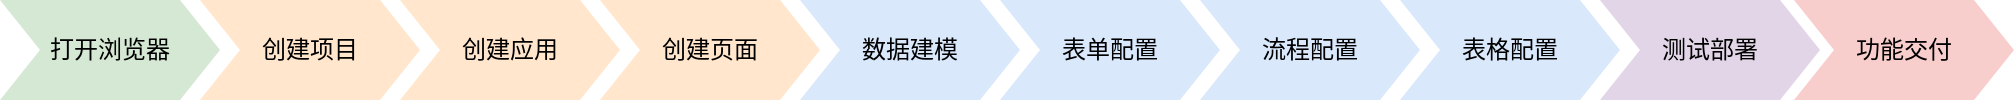 <mxfile version="24.4.8" type="github">
  <diagram name="第 1 页" id="gqDG2Gp0E2L2Fy4fAPNA">
    <mxGraphModel dx="2261" dy="780" grid="1" gridSize="10" guides="1" tooltips="1" connect="1" arrows="1" fold="1" page="1" pageScale="1" pageWidth="827" pageHeight="1169" math="0" shadow="0">
      <root>
        <mxCell id="0" />
        <mxCell id="1" parent="0" />
        <mxCell id="3Tfccr52SiQmyFZQaD_a-1" value="打开浏览器" style="shape=step;perimeter=stepPerimeter;whiteSpace=wrap;html=1;fixedSize=1;fillColor=#d5e8d4;strokeColor=none;" parent="1" vertex="1">
          <mxGeometry x="-180" y="40" width="110" height="50" as="geometry" />
        </mxCell>
        <mxCell id="3Tfccr52SiQmyFZQaD_a-7" value="数据建模" style="shape=step;perimeter=stepPerimeter;whiteSpace=wrap;html=1;fixedSize=1;fillColor=#dae8fc;strokeColor=none;" parent="1" vertex="1">
          <mxGeometry x="220" y="40" width="110" height="50" as="geometry" />
        </mxCell>
        <mxCell id="3Tfccr52SiQmyFZQaD_a-8" value="表单配置" style="shape=step;perimeter=stepPerimeter;whiteSpace=wrap;html=1;fixedSize=1;fillColor=#dae8fc;strokeColor=none;" parent="1" vertex="1">
          <mxGeometry x="320" y="40" width="110" height="50" as="geometry" />
        </mxCell>
        <mxCell id="3Tfccr52SiQmyFZQaD_a-9" value="流程配置" style="shape=step;perimeter=stepPerimeter;whiteSpace=wrap;html=1;fixedSize=1;fillColor=#dae8fc;strokeColor=none;" parent="1" vertex="1">
          <mxGeometry x="420" y="40" width="110" height="50" as="geometry" />
        </mxCell>
        <mxCell id="3Tfccr52SiQmyFZQaD_a-10" value="表格配置" style="shape=step;perimeter=stepPerimeter;whiteSpace=wrap;html=1;fixedSize=1;fillColor=#dae8fc;strokeColor=none;" parent="1" vertex="1">
          <mxGeometry x="520" y="40" width="110" height="50" as="geometry" />
        </mxCell>
        <mxCell id="3Tfccr52SiQmyFZQaD_a-11" value="测试部署" style="shape=step;perimeter=stepPerimeter;whiteSpace=wrap;html=1;fixedSize=1;fillColor=#e1d5e7;strokeColor=none;" parent="1" vertex="1">
          <mxGeometry x="620" y="40" width="110" height="50" as="geometry" />
        </mxCell>
        <mxCell id="3Tfccr52SiQmyFZQaD_a-12" value="功能交付" style="shape=step;perimeter=stepPerimeter;whiteSpace=wrap;html=1;fixedSize=1;fillColor=#f8cecc;strokeColor=none;" parent="1" vertex="1">
          <mxGeometry x="717" y="40" width="110" height="50" as="geometry" />
        </mxCell>
        <mxCell id="vhLmDDhgdJUWhsSePn1s-1" value="创建项目" style="shape=step;perimeter=stepPerimeter;whiteSpace=wrap;html=1;fixedSize=1;fillColor=#ffe6cc;strokeColor=none;" vertex="1" parent="1">
          <mxGeometry x="-80" y="40" width="110" height="50" as="geometry" />
        </mxCell>
        <mxCell id="vhLmDDhgdJUWhsSePn1s-3" value="创建应用" style="shape=step;perimeter=stepPerimeter;whiteSpace=wrap;html=1;fixedSize=1;fillColor=#ffe6cc;strokeColor=none;" vertex="1" parent="1">
          <mxGeometry x="20" y="40" width="110" height="50" as="geometry" />
        </mxCell>
        <mxCell id="vhLmDDhgdJUWhsSePn1s-4" value="创建页面" style="shape=step;perimeter=stepPerimeter;whiteSpace=wrap;html=1;fixedSize=1;fillColor=#ffe6cc;strokeColor=none;" vertex="1" parent="1">
          <mxGeometry x="120" y="40" width="110" height="50" as="geometry" />
        </mxCell>
      </root>
    </mxGraphModel>
  </diagram>
</mxfile>
